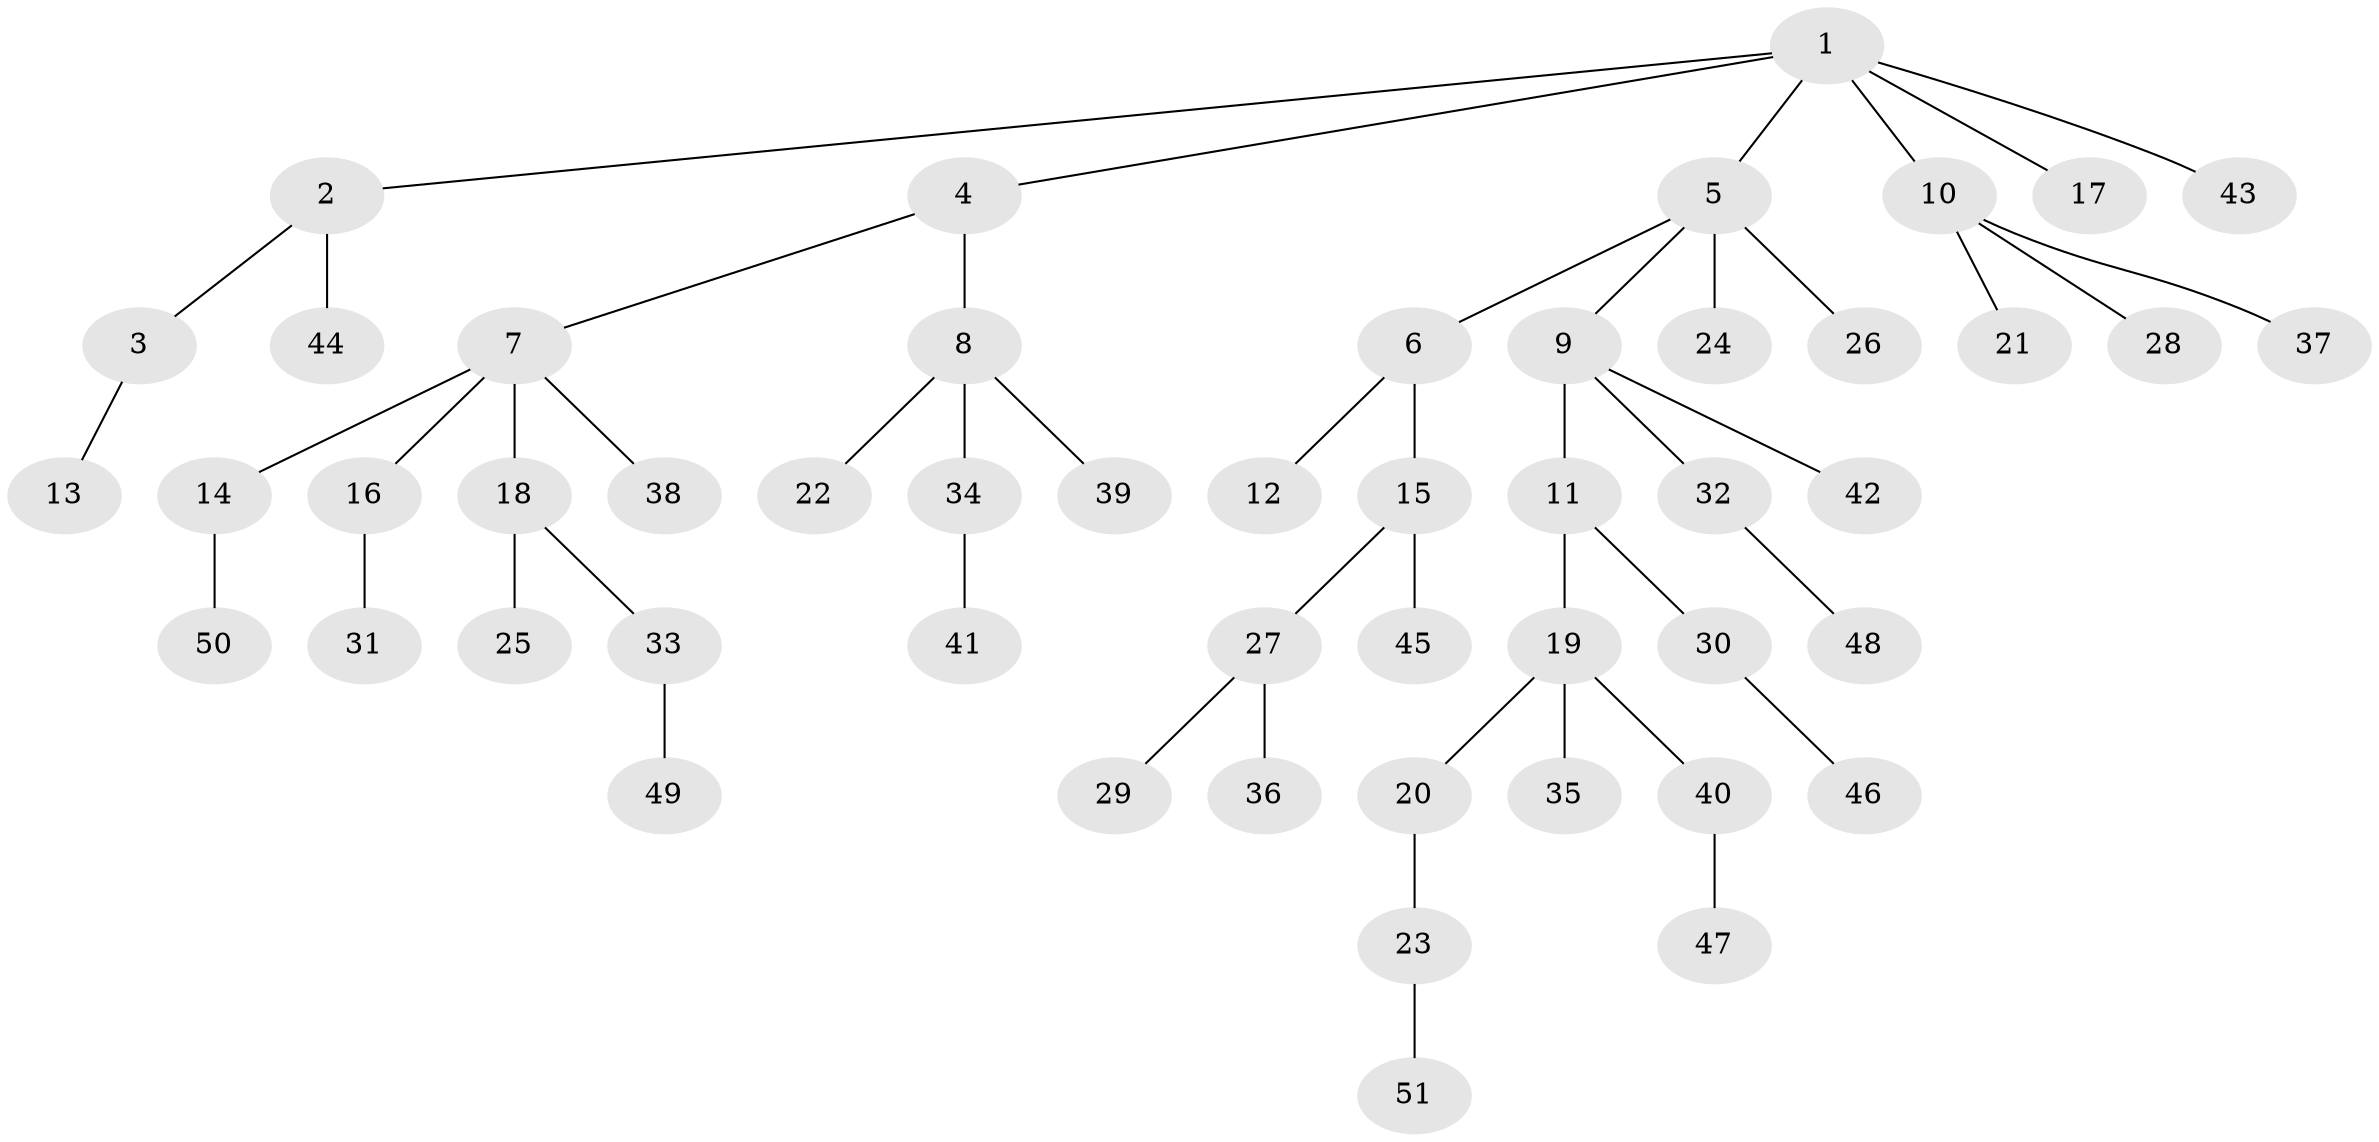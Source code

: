 // Generated by graph-tools (version 1.1) at 2025/11/02/27/25 16:11:28]
// undirected, 51 vertices, 50 edges
graph export_dot {
graph [start="1"]
  node [color=gray90,style=filled];
  1;
  2;
  3;
  4;
  5;
  6;
  7;
  8;
  9;
  10;
  11;
  12;
  13;
  14;
  15;
  16;
  17;
  18;
  19;
  20;
  21;
  22;
  23;
  24;
  25;
  26;
  27;
  28;
  29;
  30;
  31;
  32;
  33;
  34;
  35;
  36;
  37;
  38;
  39;
  40;
  41;
  42;
  43;
  44;
  45;
  46;
  47;
  48;
  49;
  50;
  51;
  1 -- 2;
  1 -- 4;
  1 -- 5;
  1 -- 10;
  1 -- 17;
  1 -- 43;
  2 -- 3;
  2 -- 44;
  3 -- 13;
  4 -- 7;
  4 -- 8;
  5 -- 6;
  5 -- 9;
  5 -- 24;
  5 -- 26;
  6 -- 12;
  6 -- 15;
  7 -- 14;
  7 -- 16;
  7 -- 18;
  7 -- 38;
  8 -- 22;
  8 -- 34;
  8 -- 39;
  9 -- 11;
  9 -- 32;
  9 -- 42;
  10 -- 21;
  10 -- 28;
  10 -- 37;
  11 -- 19;
  11 -- 30;
  14 -- 50;
  15 -- 27;
  15 -- 45;
  16 -- 31;
  18 -- 25;
  18 -- 33;
  19 -- 20;
  19 -- 35;
  19 -- 40;
  20 -- 23;
  23 -- 51;
  27 -- 29;
  27 -- 36;
  30 -- 46;
  32 -- 48;
  33 -- 49;
  34 -- 41;
  40 -- 47;
}
